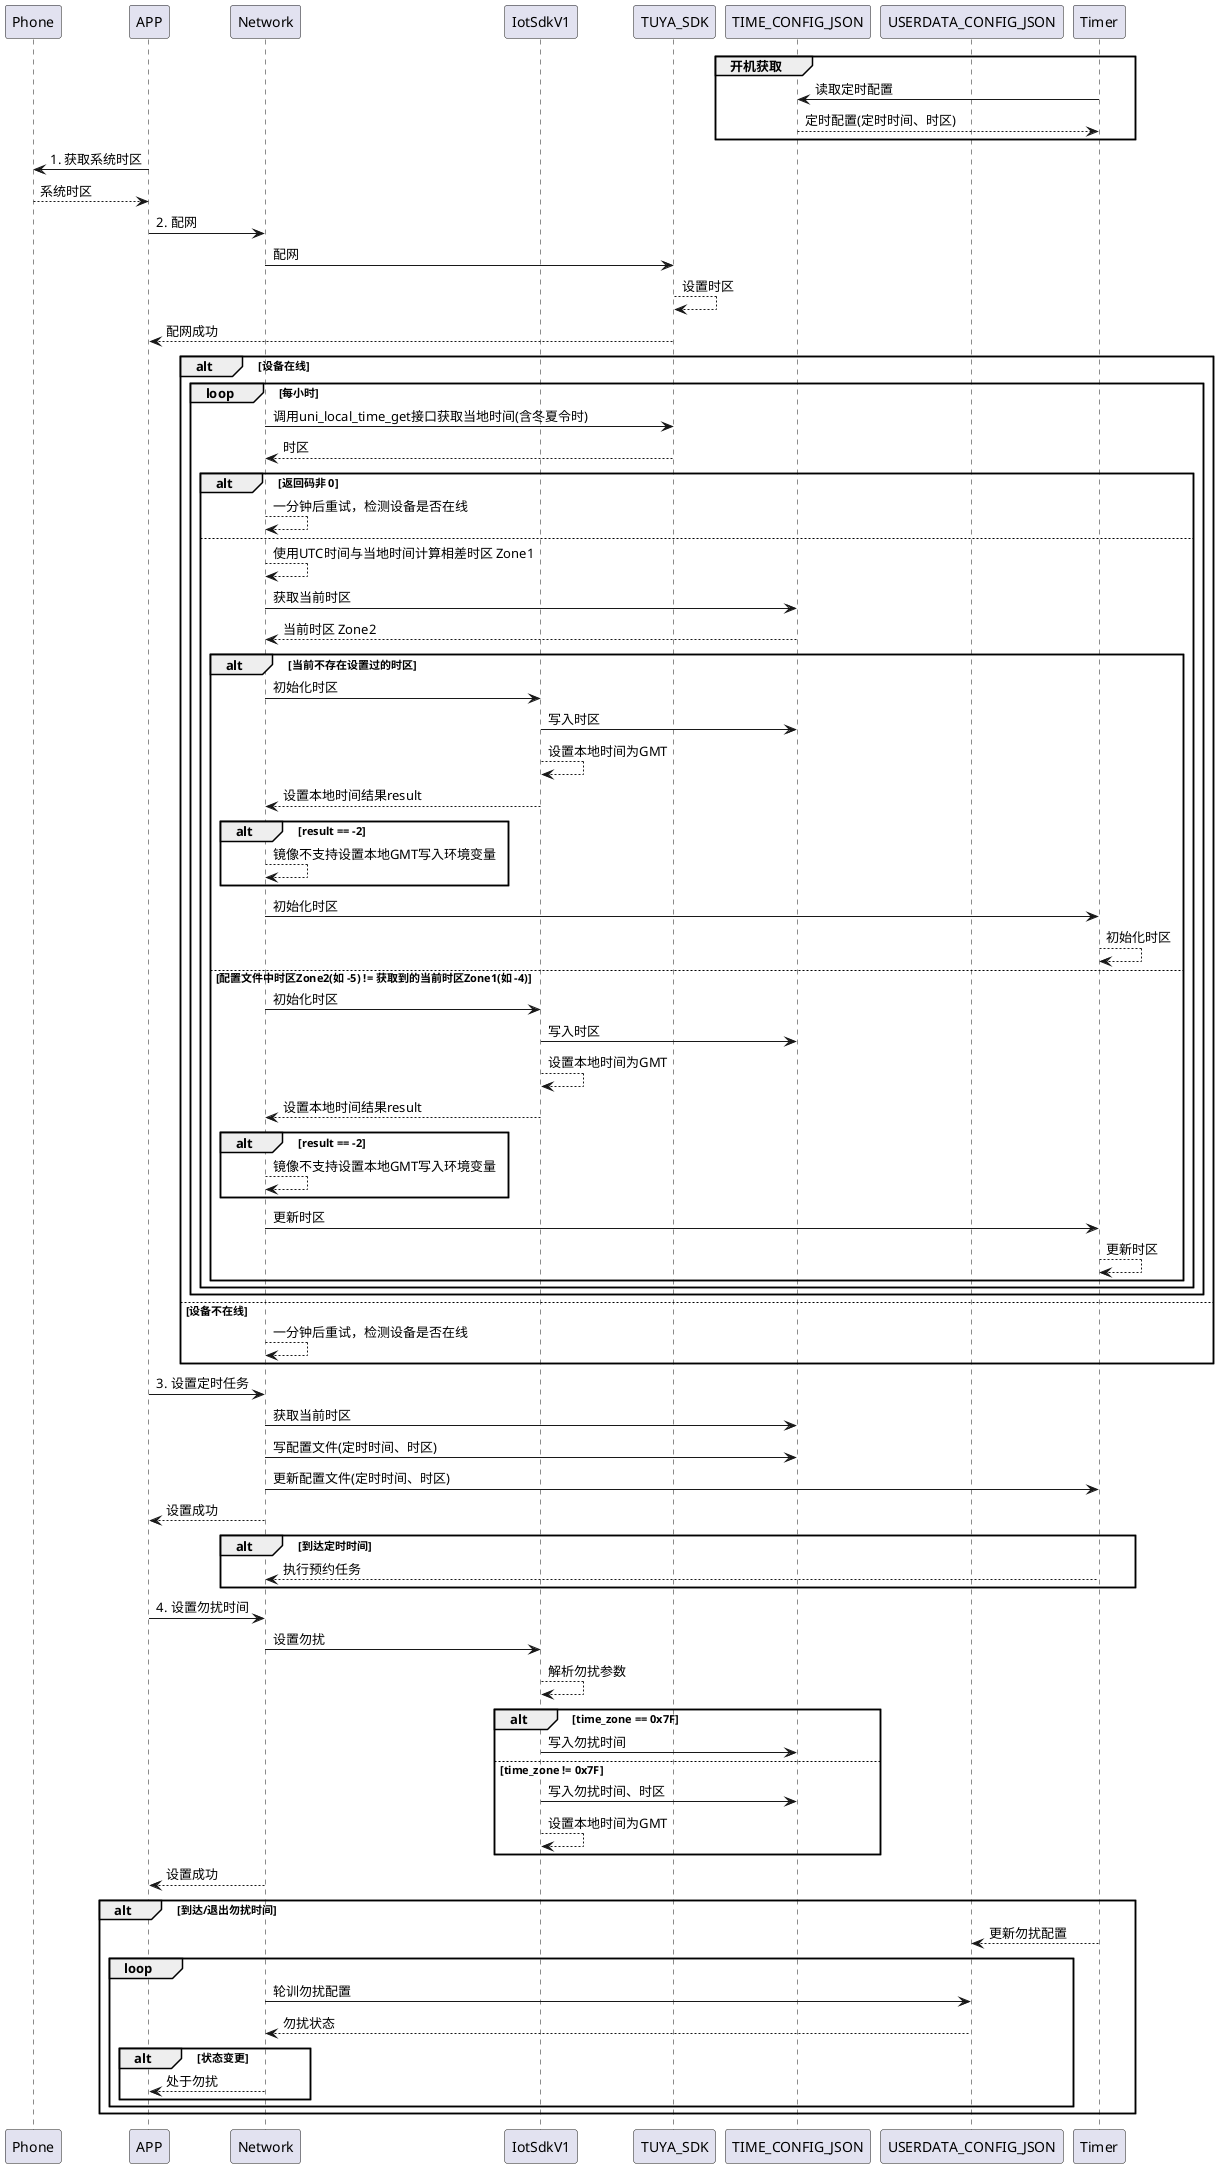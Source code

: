 @startuml

participant Phone
participant APP
participant Network
participant IotSdkV1
participant TUYA_SDK
participant TIME_CONFIG_JSON
participant USERDATA_CONFIG_JSON
participant Timer

group 开机获取
    Timer -> TIME_CONFIG_JSON: 读取定时配置
    Timer <-- TIME_CONFIG_JSON: 定时配置(定时时间、时区)
end
APP -> Phone: 1. 获取系统时区
APP <-- Phone: 系统时区

APP -> Network: 2. 配网
Network -> TUYA_SDK: 配网
TUYA_SDK-->TUYA_SDK: 设置时区
APP <-- TUYA_SDK: 配网成功

alt 设备在线
    loop 每小时
    Network -> TUYA_SDK: 调用uni_local_time_get接口获取当地时间(含冬夏令时)
    Network <-- TUYA_SDK: 时区
    alt 返回码非 0
        Network-->Network: 一分钟后重试，检测设备是否在线
    else
        Network-->Network: 使用UTC时间与当地时间计算相差时区 Zone1
        Network-> TIME_CONFIG_JSON: 获取当前时区
        Network<-- TIME_CONFIG_JSON: 当前时区 Zone2
        alt 当前不存在设置过的时区
            Network -> IotSdkV1: 初始化时区
            IotSdkV1 -> TIME_CONFIG_JSON: 写入时区
            IotSdkV1 --> IotSdkV1: 设置本地时间为GMT
            Network <-- IotSdkV1: 设置本地时间结果result
            alt result == -2
                Network --> Network: 镜像不支持设置本地GMT写入环境变量
            end
            Network -> Timer: 初始化时区
            Timer --> Timer: 初始化时区
        else 配置文件中时区Zone2(如 -5) != 获取到的当前时区Zone1(如 -4)
            Network -> IotSdkV1: 初始化时区
            IotSdkV1 -> TIME_CONFIG_JSON: 写入时区
            IotSdkV1 --> IotSdkV1: 设置本地时间为GMT
            Network <-- IotSdkV1: 设置本地时间结果result
            alt result == -2
                Network --> Network: 镜像不支持设置本地GMT写入环境变量
            end

            Network -> Timer: 更新时区
            Timer --> Timer: 更新时区
        end
    end
end
else 设备不在线
    Network-->Network: 一分钟后重试，检测设备是否在线
end



APP -> Network: 3. 设置定时任务
Network-> TIME_CONFIG_JSON: 获取当前时区
Network -> TIME_CONFIG_JSON: 写配置文件(定时时间、时区)
Network -> Timer: 更新配置文件(定时时间、时区)
APP <-- Network: 设置成功

alt 到达定时时间
    Timer --> Network: 执行预约任务
end

APP -> Network: 4. 设置勿扰时间
Network -> IotSdkV1: 设置勿扰
IotSdkV1 --> IotSdkV1: 解析勿扰参数
alt time_zone == 0x7F
    IotSdkV1 -> TIME_CONFIG_JSON: 写入勿扰时间
else time_zone != 0x7F
    IotSdkV1 -> TIME_CONFIG_JSON: 写入勿扰时间、时区
    IotSdkV1 --> IotSdkV1: 设置本地时间为GMT
end
APP <-- Network: 设置成功

alt 到达/退出勿扰时间
    Timer --> USERDATA_CONFIG_JSON: 更新勿扰配置
    loop
        Network -> USERDATA_CONFIG_JSON: 轮训勿扰配置
        Network <-- USERDATA_CONFIG_JSON: 勿扰状态
        alt 状态变更
            Network --> APP: 处于勿扰
        end
    end
end

@enduml